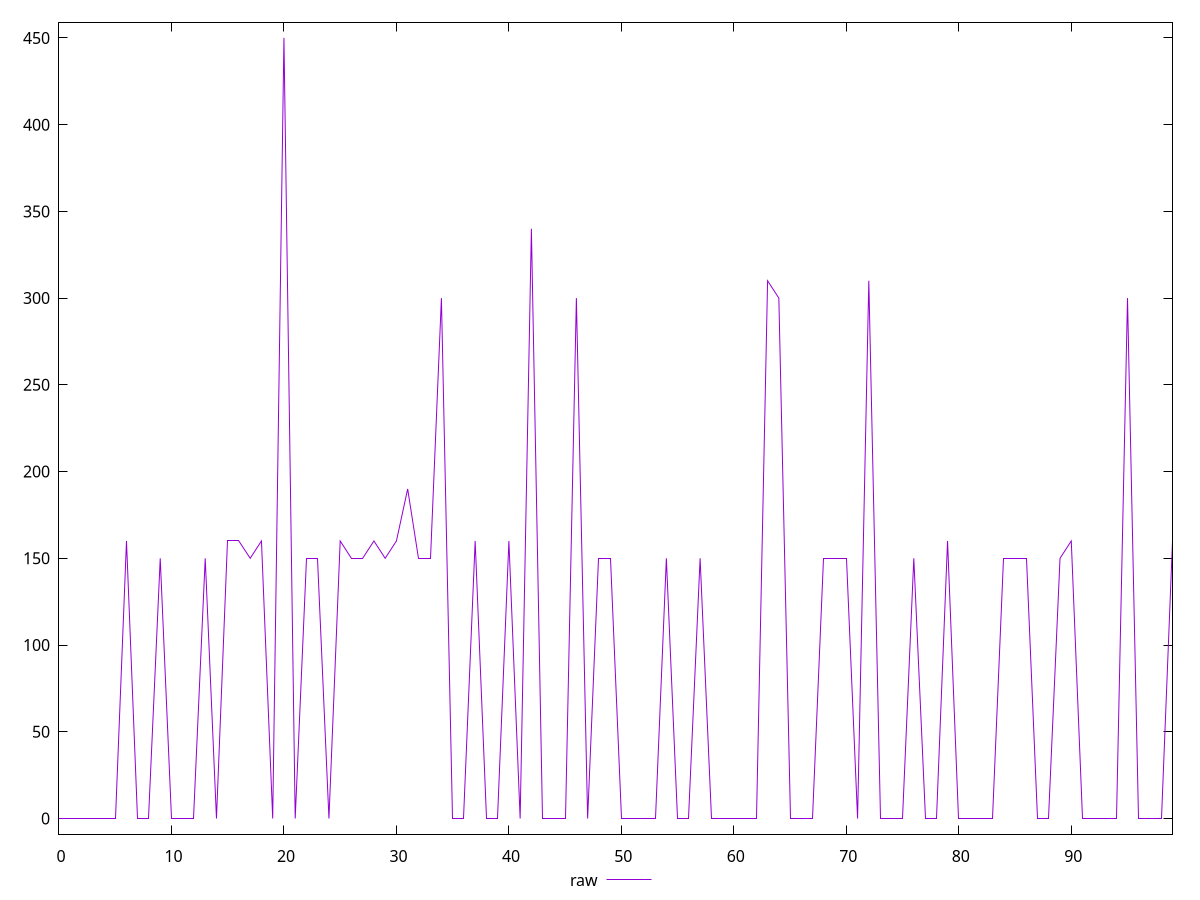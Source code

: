 reset

$raw <<EOF
0 0
1 0
2 0
3 0
4 0
5 0
6 160
7 0
8 0
9 150
10 0
11 0
12 0
13 150
14 0
15 160
16 160
17 150
18 160
19 0
20 450
21 0
22 150
23 150
24 0
25 160
26 150
27 150
28 160
29 150
30 160
31 190
32 150
33 150
34 300
35 0
36 0
37 160
38 0
39 0
40 160
41 0
42 340
43 0
44 0
45 0
46 300
47 0
48 150
49 150
50 0
51 0
52 0
53 0
54 150
55 0
56 0
57 150
58 0
59 0
60 0
61 0
62 0
63 310
64 300
65 0
66 0
67 0
68 150
69 150
70 150
71 0
72 310
73 0
74 0
75 0
76 150
77 0
78 0
79 160
80 0
81 0
82 0
83 0
84 150
85 150
86 150
87 0
88 0
89 150
90 160
91 0
92 0
93 0
94 0
95 300
96 0
97 0
98 0
99 160
EOF

set key outside below
set xrange [0:99]
set yrange [-9:459]
set trange [-9:459]
set terminal svg size 640, 500 enhanced background rgb 'white'
set output "report_00015_2021-02-09T16-11-33.973Z/offscreen-images/samples/pages+cached+noadtech/raw/values.svg"

plot $raw title "raw" with line

reset
